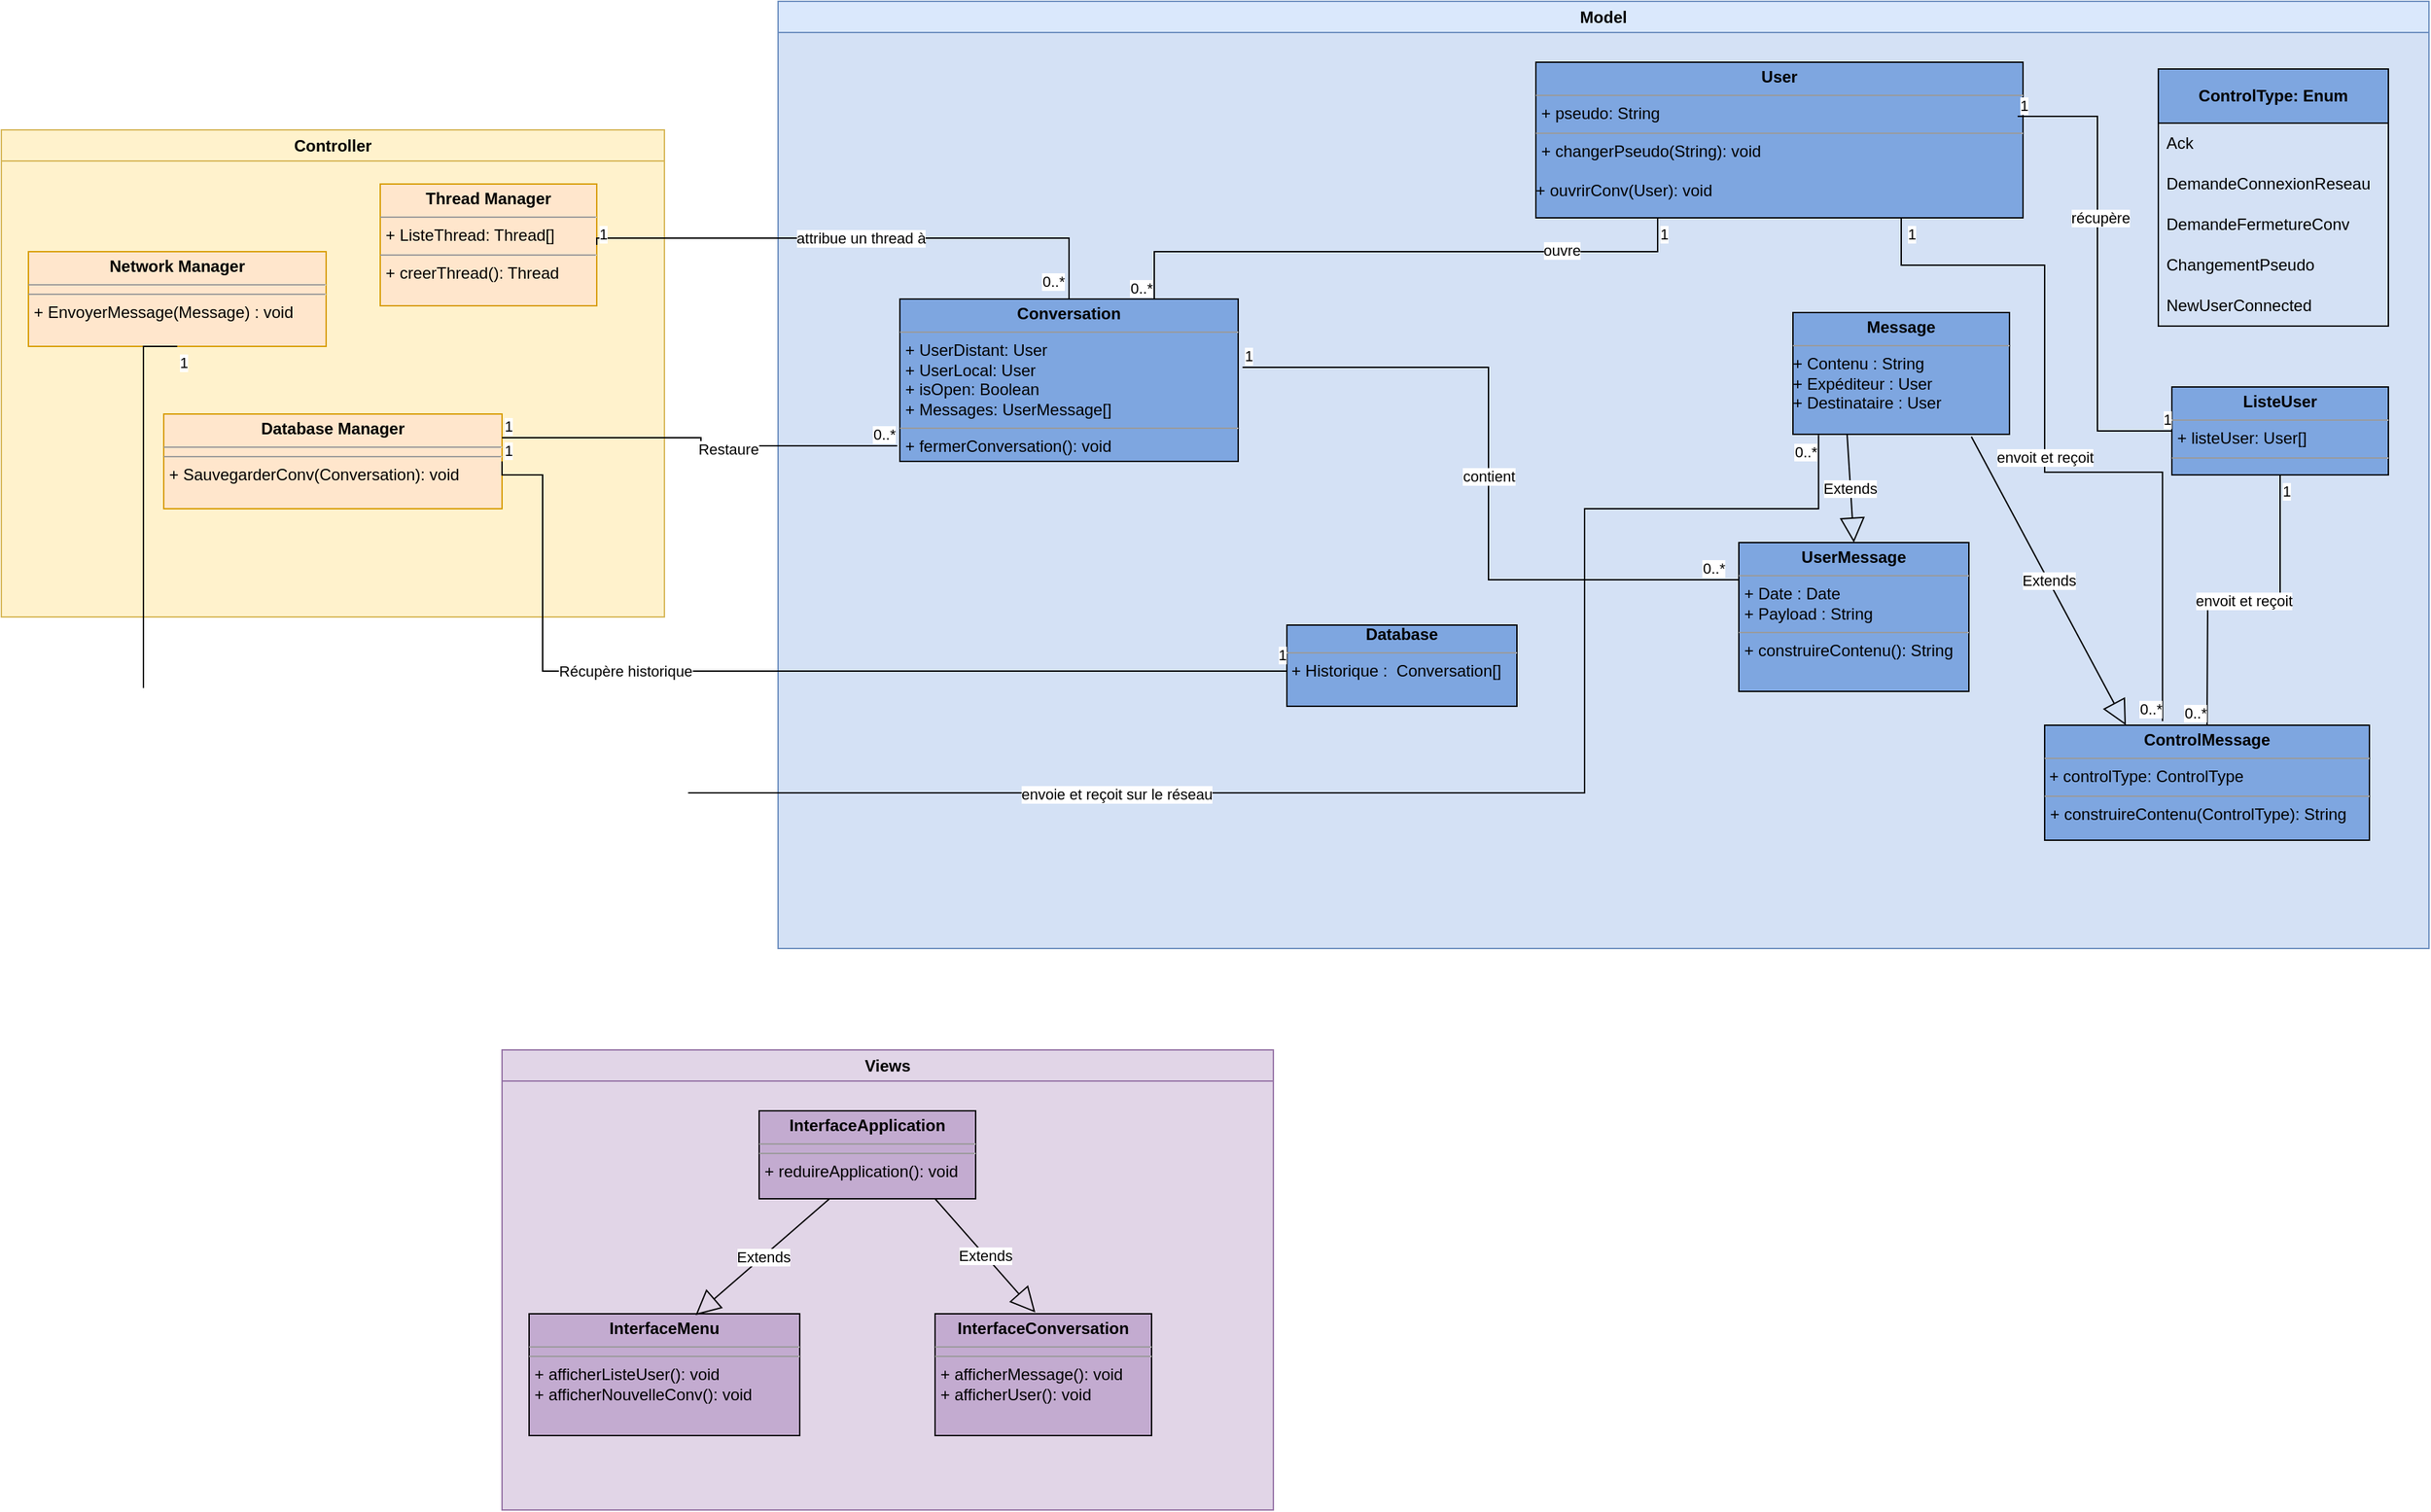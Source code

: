 <mxfile version="20.5.3" type="github">
  <diagram id="C5RBs43oDa-KdzZeNtuy" name="Page-1">
    <mxGraphModel dx="1609" dy="1561" grid="1" gridSize="10" guides="1" tooltips="1" connect="1" arrows="1" fold="1" page="1" pageScale="1" pageWidth="827" pageHeight="1169" math="0" shadow="0">
      <root>
        <mxCell id="WIyWlLk6GJQsqaUBKTNV-0" />
        <mxCell id="WIyWlLk6GJQsqaUBKTNV-1" parent="WIyWlLk6GJQsqaUBKTNV-0" />
        <mxCell id="UPsKfftQwJRPj4qGPjUT-1" value="&lt;div&gt;Controller&lt;/div&gt;" style="swimlane;whiteSpace=wrap;html=1;fillColor=#fff2cc;strokeColor=#d6b656;gradientColor=none;swimlaneFillColor=#FFF2CC;" parent="WIyWlLk6GJQsqaUBKTNV-1" vertex="1">
          <mxGeometry x="-140" y="-230" width="490" height="360" as="geometry">
            <mxRectangle x="150" y="270" width="100" height="30" as="alternateBounds" />
          </mxGeometry>
        </mxCell>
        <mxCell id="UPsKfftQwJRPj4qGPjUT-6" value="&lt;p style=&quot;margin:0px;margin-top:4px;text-align:center;&quot;&gt;&lt;b&gt;Thread Manager&lt;br&gt;&lt;/b&gt;&lt;/p&gt;&lt;hr size=&quot;1&quot;&gt;&lt;p style=&quot;margin:0px;margin-left:4px;&quot;&gt;+ ListeThread: Thread[] &lt;br&gt;&lt;/p&gt;&lt;hr size=&quot;1&quot;&gt;&lt;p style=&quot;margin:0px;margin-left:4px;&quot;&gt;+ creerThread(): Thread&lt;br&gt;&lt;/p&gt;" style="verticalAlign=top;align=left;overflow=fill;fontSize=12;fontFamily=Helvetica;html=1;fillColor=#ffe6cc;strokeColor=#d79b00;" parent="UPsKfftQwJRPj4qGPjUT-1" vertex="1">
          <mxGeometry x="280" y="40" width="160" height="90" as="geometry" />
        </mxCell>
        <mxCell id="UPsKfftQwJRPj4qGPjUT-7" value="&lt;p style=&quot;margin:0px;margin-top:4px;text-align:center;&quot;&gt;&lt;b&gt;Database Manager&lt;br&gt;&lt;/b&gt;&lt;/p&gt;&lt;hr size=&quot;1&quot;&gt;&lt;hr size=&quot;1&quot;&gt;&lt;p style=&quot;margin:0px;margin-left:4px;&quot;&gt;+ SauvegarderConv(Conversation): void&lt;br&gt;&lt;/p&gt;" style="verticalAlign=top;align=left;overflow=fill;fontSize=12;fontFamily=Helvetica;html=1;fillColor=#ffe6cc;strokeColor=#d79b00;" parent="UPsKfftQwJRPj4qGPjUT-1" vertex="1">
          <mxGeometry x="120" y="210" width="250" height="70" as="geometry" />
        </mxCell>
        <mxCell id="UPsKfftQwJRPj4qGPjUT-5" value="&lt;p style=&quot;margin:0px;margin-top:4px;text-align:center;&quot;&gt;&lt;b&gt;Network Manager&lt;br&gt;&lt;/b&gt;&lt;/p&gt;&lt;hr size=&quot;1&quot;&gt;&lt;hr size=&quot;1&quot;&gt;&lt;p style=&quot;margin:0px;margin-left:4px;&quot;&gt;+ EnvoyerMessage(Message) : void&lt;br&gt;&lt;/p&gt;&lt;p style=&quot;margin:0px;margin-left:4px;&quot;&gt;&lt;br&gt;&lt;/p&gt;&lt;p style=&quot;margin:0px;margin-left:4px;&quot;&gt;&lt;br&gt;&lt;/p&gt;" style="verticalAlign=top;align=left;overflow=fill;fontSize=12;fontFamily=Helvetica;html=1;fillColor=#ffe6cc;strokeColor=#d79b00;" parent="UPsKfftQwJRPj4qGPjUT-1" vertex="1">
          <mxGeometry x="20" y="90" width="220" height="70" as="geometry" />
        </mxCell>
        <mxCell id="UPsKfftQwJRPj4qGPjUT-2" value="&lt;div&gt;Views&lt;/div&gt;" style="swimlane;whiteSpace=wrap;html=1;fillColor=#e1d5e7;strokeColor=#9673a6;swimlaneFillColor=#E1D5E7;" parent="WIyWlLk6GJQsqaUBKTNV-1" vertex="1">
          <mxGeometry x="230" y="450" width="570" height="340" as="geometry">
            <mxRectangle x="150" y="270" width="100" height="30" as="alternateBounds" />
          </mxGeometry>
        </mxCell>
        <mxCell id="UPsKfftQwJRPj4qGPjUT-47" value="&lt;p style=&quot;margin:0px;margin-top:4px;text-align:center;&quot;&gt;&lt;b&gt;InterfaceMenu&lt;/b&gt;&lt;br&gt;&lt;/p&gt;&lt;hr size=&quot;1&quot;&gt;&lt;hr size=&quot;1&quot;&gt;&lt;p style=&quot;margin:0px;margin-left:4px;&quot;&gt;+ afficherListeUser(): void&lt;/p&gt;&lt;p style=&quot;margin:0px;margin-left:4px;&quot;&gt;+ afficherNouvelleConv(): void&lt;br&gt;&lt;/p&gt;" style="verticalAlign=top;align=left;overflow=fill;fontSize=12;fontFamily=Helvetica;html=1;fillColor=#C3ABD0;" parent="UPsKfftQwJRPj4qGPjUT-2" vertex="1">
          <mxGeometry x="20" y="195" width="200" height="90" as="geometry" />
        </mxCell>
        <mxCell id="GiMUJ_xKoqUu7y3irece-8" value="&lt;p style=&quot;margin:0px;margin-top:4px;text-align:center;&quot;&gt;&lt;b&gt;InterfaceApplication&lt;/b&gt;&lt;/p&gt;&lt;hr size=&quot;1&quot;&gt;&lt;hr size=&quot;1&quot;&gt;&lt;p style=&quot;margin:0px;margin-left:4px;&quot;&gt;+ reduireApplication(): void &lt;br&gt;&lt;/p&gt;" style="verticalAlign=top;align=left;overflow=fill;fontSize=12;fontFamily=Helvetica;html=1;fillColor=#C3ABD0;" parent="UPsKfftQwJRPj4qGPjUT-2" vertex="1">
          <mxGeometry x="190" y="45" width="160" height="65" as="geometry" />
        </mxCell>
        <mxCell id="UPsKfftQwJRPj4qGPjUT-19" value="&lt;p style=&quot;margin:0px;margin-top:4px;text-align:center;&quot;&gt;&lt;b&gt;InterfaceConversation&lt;/b&gt;&lt;/p&gt;&lt;hr size=&quot;1&quot;&gt;&lt;hr size=&quot;1&quot;&gt;&lt;p style=&quot;margin:0px;margin-left:4px;&quot;&gt;+ afficherMessage(): void&lt;/p&gt;&lt;p style=&quot;margin:0px;margin-left:4px;&quot;&gt;+ afficherUser(): void &lt;br&gt;&lt;/p&gt;" style="verticalAlign=top;align=left;overflow=fill;fontSize=12;fontFamily=Helvetica;html=1;fillColor=#C3ABD0;" parent="UPsKfftQwJRPj4qGPjUT-2" vertex="1">
          <mxGeometry x="320" y="195" width="160" height="90" as="geometry" />
        </mxCell>
        <mxCell id="GiMUJ_xKoqUu7y3irece-9" value="Extends" style="endArrow=block;endSize=16;endFill=0;html=1;rounded=0;entryX=0.463;entryY=-0.011;entryDx=0;entryDy=0;exitX=0.914;exitY=1.019;exitDx=0;exitDy=0;exitPerimeter=0;entryPerimeter=0;" parent="UPsKfftQwJRPj4qGPjUT-2" target="UPsKfftQwJRPj4qGPjUT-19" edge="1">
          <mxGeometry width="160" relative="1" as="geometry">
            <mxPoint x="320.0" y="110" as="sourcePoint" />
            <mxPoint x="378.76" y="227.29" as="targetPoint" />
          </mxGeometry>
        </mxCell>
        <mxCell id="GiMUJ_xKoqUu7y3irece-10" value="Extends" style="endArrow=block;endSize=16;endFill=0;html=1;rounded=0;entryX=0.615;entryY=0.011;entryDx=0;entryDy=0;entryPerimeter=0;exitX=0.325;exitY=1;exitDx=0;exitDy=0;exitPerimeter=0;" parent="UPsKfftQwJRPj4qGPjUT-2" source="GiMUJ_xKoqUu7y3irece-8" target="UPsKfftQwJRPj4qGPjUT-47" edge="1">
          <mxGeometry width="160" relative="1" as="geometry">
            <mxPoint x="230" y="115" as="sourcePoint" />
            <mxPoint x="404.08" y="204.01" as="targetPoint" />
          </mxGeometry>
        </mxCell>
        <mxCell id="UPsKfftQwJRPj4qGPjUT-3" value="&lt;div&gt;Model&lt;/div&gt;" style="swimlane;whiteSpace=wrap;html=1;fillColor=#dae8fc;strokeColor=#6c8ebf;swimlaneFillColor=#D4E1F5;" parent="WIyWlLk6GJQsqaUBKTNV-1" vertex="1">
          <mxGeometry x="434" y="-325" width="1220" height="700" as="geometry">
            <mxRectangle x="150" y="270" width="100" height="30" as="alternateBounds" />
          </mxGeometry>
        </mxCell>
        <mxCell id="UPsKfftQwJRPj4qGPjUT-9" value="&lt;p style=&quot;margin:0px;margin-top:4px;text-align:center;&quot;&gt;&lt;b&gt;Message&lt;/b&gt;&lt;br&gt;&lt;/p&gt;&lt;hr size=&quot;1&quot;&gt;&lt;div&gt;+ Contenu : String &lt;br&gt;&lt;/div&gt;&lt;div&gt;+ Expéditeur : User&lt;/div&gt;&lt;div&gt;+ Destinataire : User&lt;br&gt;&lt;/div&gt;" style="verticalAlign=top;align=left;overflow=fill;fontSize=12;fontFamily=Helvetica;html=1;fillColor=#7EA6E0;" parent="UPsKfftQwJRPj4qGPjUT-3" vertex="1">
          <mxGeometry x="750" y="230" width="160" height="90" as="geometry" />
        </mxCell>
        <mxCell id="UPsKfftQwJRPj4qGPjUT-10" value="&lt;p style=&quot;margin:0px;margin-top:4px;text-align:center;&quot;&gt;&lt;b&gt;Conversation&lt;/b&gt;&lt;/p&gt;&lt;hr size=&quot;1&quot;&gt;&lt;p style=&quot;margin:0px;margin-left:4px;&quot;&gt;+ UserDistant: User&lt;/p&gt;&lt;p style=&quot;margin:0px;margin-left:4px;&quot;&gt;+ UserLocal: User&lt;br&gt;&lt;/p&gt;&lt;p style=&quot;margin:0px;margin-left:4px;&quot;&gt;+ isOpen: Boolean&lt;/p&gt;&lt;p style=&quot;margin:0px;margin-left:4px;&quot;&gt;+ Messages: UserMessage[]&lt;br&gt;&lt;/p&gt;&lt;hr size=&quot;1&quot;&gt;&lt;p style=&quot;margin:0px;margin-left:4px;&quot;&gt;+ fermerConversation(): void&lt;/p&gt;" style="verticalAlign=top;align=left;overflow=fill;fontSize=12;fontFamily=Helvetica;html=1;fillColor=#7EA6E0;" parent="UPsKfftQwJRPj4qGPjUT-3" vertex="1">
          <mxGeometry x="90" y="220" width="250" height="120" as="geometry" />
        </mxCell>
        <mxCell id="UPsKfftQwJRPj4qGPjUT-13" value="contient" style="endArrow=none;html=1;edgeStyle=orthogonalEdgeStyle;rounded=0;entryX=0;entryY=0.25;entryDx=0;entryDy=0;exitX=1.013;exitY=0.421;exitDx=0;exitDy=0;exitPerimeter=0;" parent="UPsKfftQwJRPj4qGPjUT-3" source="UPsKfftQwJRPj4qGPjUT-10" target="UPsKfftQwJRPj4qGPjUT-35" edge="1">
          <mxGeometry relative="1" as="geometry">
            <mxPoint x="170" y="94.5" as="sourcePoint" />
            <mxPoint x="330" y="94.5" as="targetPoint" />
          </mxGeometry>
        </mxCell>
        <mxCell id="UPsKfftQwJRPj4qGPjUT-14" value="1" style="edgeLabel;resizable=0;html=1;align=left;verticalAlign=bottom;" parent="UPsKfftQwJRPj4qGPjUT-13" connectable="0" vertex="1">
          <mxGeometry x="-1" relative="1" as="geometry" />
        </mxCell>
        <mxCell id="UPsKfftQwJRPj4qGPjUT-15" value="&lt;div&gt;0..*&lt;/div&gt;" style="edgeLabel;resizable=0;html=1;align=right;verticalAlign=bottom;" parent="UPsKfftQwJRPj4qGPjUT-13" connectable="0" vertex="1">
          <mxGeometry x="1" relative="1" as="geometry">
            <mxPoint x="-10" as="offset" />
          </mxGeometry>
        </mxCell>
        <mxCell id="UPsKfftQwJRPj4qGPjUT-20" value="&lt;p style=&quot;margin:0px;margin-top:4px;text-align:center;&quot;&gt;&lt;b&gt;User&lt;/b&gt;&lt;/p&gt;&lt;hr size=&quot;1&quot;&gt;&lt;p style=&quot;margin:0px;margin-left:4px;&quot;&gt;+ pseudo: String&lt;/p&gt;&lt;hr size=&quot;1&quot;&gt;&lt;p style=&quot;margin:0px;margin-left:4px;&quot;&gt;+ changerPseudo(String): void&lt;br&gt;&lt;/p&gt;&lt;div&gt;&lt;br&gt;&lt;/div&gt;&lt;div&gt;+ ouvrirConv(User): void&lt;/div&gt;" style="verticalAlign=top;align=left;overflow=fill;fontSize=12;fontFamily=Helvetica;html=1;fillColor=#7EA6E0;" parent="UPsKfftQwJRPj4qGPjUT-3" vertex="1">
          <mxGeometry x="560" y="45" width="360" height="115" as="geometry" />
        </mxCell>
        <mxCell id="UPsKfftQwJRPj4qGPjUT-26" value="" style="endArrow=none;html=1;edgeStyle=orthogonalEdgeStyle;rounded=0;entryX=0.75;entryY=0;entryDx=0;entryDy=0;exitX=0.25;exitY=1;exitDx=0;exitDy=0;" parent="UPsKfftQwJRPj4qGPjUT-3" source="UPsKfftQwJRPj4qGPjUT-20" target="UPsKfftQwJRPj4qGPjUT-10" edge="1">
          <mxGeometry relative="1" as="geometry">
            <mxPoint x="270" y="240" as="sourcePoint" />
            <mxPoint x="430" y="240" as="targetPoint" />
            <Array as="points">
              <mxPoint x="650" y="185" />
              <mxPoint x="278" y="185" />
              <mxPoint x="278" y="220" />
            </Array>
          </mxGeometry>
        </mxCell>
        <mxCell id="UPsKfftQwJRPj4qGPjUT-27" value="1" style="edgeLabel;resizable=0;html=1;align=left;verticalAlign=bottom;" parent="UPsKfftQwJRPj4qGPjUT-26" connectable="0" vertex="1">
          <mxGeometry x="-1" relative="1" as="geometry">
            <mxPoint y="20" as="offset" />
          </mxGeometry>
        </mxCell>
        <mxCell id="UPsKfftQwJRPj4qGPjUT-28" value="0..*" style="edgeLabel;resizable=0;html=1;align=right;verticalAlign=bottom;" parent="UPsKfftQwJRPj4qGPjUT-26" connectable="0" vertex="1">
          <mxGeometry x="1" relative="1" as="geometry" />
        </mxCell>
        <mxCell id="UPsKfftQwJRPj4qGPjUT-29" value="ouvre" style="edgeLabel;html=1;align=center;verticalAlign=middle;resizable=0;points=[];" parent="UPsKfftQwJRPj4qGPjUT-26" vertex="1" connectable="0">
          <mxGeometry x="-0.557" y="-2" relative="1" as="geometry">
            <mxPoint y="1" as="offset" />
          </mxGeometry>
        </mxCell>
        <mxCell id="UPsKfftQwJRPj4qGPjUT-35" value="&lt;p style=&quot;margin:0px;margin-top:4px;text-align:center;&quot;&gt;&lt;b&gt;UserMessage&lt;/b&gt;&lt;br&gt;&lt;/p&gt;&lt;hr size=&quot;1&quot;&gt;&lt;p style=&quot;margin:0px;margin-left:4px;&quot;&gt;+ Date : Date &lt;br&gt;&lt;/p&gt;&lt;p style=&quot;margin:0px;margin-left:4px;&quot;&gt;+ Payload : String&lt;/p&gt;&lt;hr size=&quot;1&quot;&gt;&lt;p style=&quot;margin:0px;margin-left:4px;&quot;&gt;+ construireContenu(): String&lt;br&gt;&lt;/p&gt;" style="verticalAlign=top;align=left;overflow=fill;fontSize=12;fontFamily=Helvetica;html=1;fillColor=#7EA6E0;" parent="UPsKfftQwJRPj4qGPjUT-3" vertex="1">
          <mxGeometry x="710" y="400" width="170" height="110" as="geometry" />
        </mxCell>
        <mxCell id="UPsKfftQwJRPj4qGPjUT-36" value="Extends" style="endArrow=block;endSize=16;endFill=0;html=1;rounded=0;entryX=0.5;entryY=0;entryDx=0;entryDy=0;exitX=0.25;exitY=1;exitDx=0;exitDy=0;" parent="UPsKfftQwJRPj4qGPjUT-3" source="UPsKfftQwJRPj4qGPjUT-9" target="UPsKfftQwJRPj4qGPjUT-35" edge="1">
          <mxGeometry width="160" relative="1" as="geometry">
            <mxPoint x="380" y="220" as="sourcePoint" />
            <mxPoint x="540" y="220" as="targetPoint" />
          </mxGeometry>
        </mxCell>
        <mxCell id="UPsKfftQwJRPj4qGPjUT-40" value="&lt;p style=&quot;margin:0px;margin-top:4px;text-align:center;&quot;&gt;&lt;b&gt;ControlMessage&lt;/b&gt;&lt;br&gt;&lt;/p&gt;&lt;hr size=&quot;1&quot;&gt;&amp;nbsp;+ controlType: ControlType&lt;br&gt;&lt;hr size=&quot;1&quot;&gt;&lt;p style=&quot;margin:0px;margin-left:4px;&quot;&gt;+ construireContenu(ControlType): String&lt;br&gt;&lt;/p&gt;" style="verticalAlign=top;align=left;overflow=fill;fontSize=12;fontFamily=Helvetica;html=1;fillColor=#7EA6E0;" parent="UPsKfftQwJRPj4qGPjUT-3" vertex="1">
          <mxGeometry x="936" y="535" width="240" height="85" as="geometry" />
        </mxCell>
        <mxCell id="UPsKfftQwJRPj4qGPjUT-41" value="&lt;b&gt;ControlType: Enum&lt;/b&gt;" style="swimlane;fontStyle=0;childLayout=stackLayout;horizontal=1;startSize=40;horizontalStack=0;resizeParent=1;resizeParentMax=0;resizeLast=0;collapsible=1;marginBottom=0;whiteSpace=wrap;html=1;fillColor=#7EA6E0;" parent="UPsKfftQwJRPj4qGPjUT-3" vertex="1">
          <mxGeometry x="1020" y="50" width="170" height="190" as="geometry" />
        </mxCell>
        <mxCell id="UPsKfftQwJRPj4qGPjUT-42" value="Ack " style="text;strokeColor=none;fillColor=none;align=left;verticalAlign=middle;spacingLeft=4;spacingRight=4;overflow=hidden;points=[[0,0.5],[1,0.5]];portConstraint=eastwest;rotatable=0;whiteSpace=wrap;html=1;" parent="UPsKfftQwJRPj4qGPjUT-41" vertex="1">
          <mxGeometry y="40" width="170" height="30" as="geometry" />
        </mxCell>
        <mxCell id="UPsKfftQwJRPj4qGPjUT-43" value="DemandeConnexionReseau" style="text;strokeColor=none;fillColor=none;align=left;verticalAlign=middle;spacingLeft=4;spacingRight=4;overflow=hidden;points=[[0,0.5],[1,0.5]];portConstraint=eastwest;rotatable=0;whiteSpace=wrap;html=1;" parent="UPsKfftQwJRPj4qGPjUT-41" vertex="1">
          <mxGeometry y="70" width="170" height="30" as="geometry" />
        </mxCell>
        <mxCell id="UPsKfftQwJRPj4qGPjUT-44" value="DemandeFermetureConv" style="text;strokeColor=none;fillColor=none;align=left;verticalAlign=middle;spacingLeft=4;spacingRight=4;overflow=hidden;points=[[0,0.5],[1,0.5]];portConstraint=eastwest;rotatable=0;whiteSpace=wrap;html=1;" parent="UPsKfftQwJRPj4qGPjUT-41" vertex="1">
          <mxGeometry y="100" width="170" height="30" as="geometry" />
        </mxCell>
        <mxCell id="UPsKfftQwJRPj4qGPjUT-65" value="ChangementPseudo" style="text;strokeColor=none;fillColor=none;align=left;verticalAlign=middle;spacingLeft=4;spacingRight=4;overflow=hidden;points=[[0,0.5],[1,0.5]];portConstraint=eastwest;rotatable=0;whiteSpace=wrap;html=1;" parent="UPsKfftQwJRPj4qGPjUT-41" vertex="1">
          <mxGeometry y="130" width="170" height="30" as="geometry" />
        </mxCell>
        <mxCell id="GiMUJ_xKoqUu7y3irece-7" value="NewUserConnected" style="text;strokeColor=none;fillColor=none;align=left;verticalAlign=middle;spacingLeft=4;spacingRight=4;overflow=hidden;points=[[0,0.5],[1,0.5]];portConstraint=eastwest;rotatable=0;whiteSpace=wrap;html=1;" parent="UPsKfftQwJRPj4qGPjUT-41" vertex="1">
          <mxGeometry y="160" width="170" height="30" as="geometry" />
        </mxCell>
        <mxCell id="UPsKfftQwJRPj4qGPjUT-45" value="Extends" style="endArrow=block;endSize=16;endFill=0;html=1;rounded=0;entryX=0.25;entryY=0;entryDx=0;entryDy=0;exitX=0.824;exitY=1.019;exitDx=0;exitDy=0;exitPerimeter=0;" parent="UPsKfftQwJRPj4qGPjUT-3" source="UPsKfftQwJRPj4qGPjUT-9" target="UPsKfftQwJRPj4qGPjUT-40" edge="1">
          <mxGeometry width="160" relative="1" as="geometry">
            <mxPoint x="750" y="415" as="sourcePoint" />
            <mxPoint x="748.76" y="247.29" as="targetPoint" />
          </mxGeometry>
        </mxCell>
        <mxCell id="UPsKfftQwJRPj4qGPjUT-48" value="&lt;div align=&quot;center&quot;&gt;&lt;b&gt;Database&lt;/b&gt;&lt;br&gt;&lt;/div&gt;&lt;hr size=&quot;1&quot;&gt;&amp;nbsp;+ Historique :&amp;nbsp; Conversation[]&lt;br&gt;&lt;p style=&quot;margin:0px;margin-left:4px;&quot;&gt;&lt;br&gt;&lt;/p&gt;" style="verticalAlign=top;align=left;overflow=fill;fontSize=12;fontFamily=Helvetica;html=1;fillColor=#7EA6E0;" parent="UPsKfftQwJRPj4qGPjUT-3" vertex="1">
          <mxGeometry x="376" y="461" width="170" height="60" as="geometry" />
        </mxCell>
        <mxCell id="UPsKfftQwJRPj4qGPjUT-67" value="&lt;p style=&quot;margin:0px;margin-top:4px;text-align:center;&quot;&gt;&lt;b&gt;ListeUser&lt;/b&gt;&lt;br&gt;&lt;/p&gt;&lt;hr size=&quot;1&quot;&gt;&lt;p style=&quot;margin:0px;margin-left:4px;&quot;&gt;+ listeUser: User[]&lt;br&gt;&lt;/p&gt;&lt;hr size=&quot;1&quot;&gt;&lt;p style=&quot;margin:0px;margin-left:4px;&quot;&gt;&lt;br&gt;&lt;/p&gt;" style="verticalAlign=top;align=left;overflow=fill;fontSize=12;fontFamily=Helvetica;html=1;fillColor=#7EA6E0;" parent="UPsKfftQwJRPj4qGPjUT-3" vertex="1">
          <mxGeometry x="1030" y="285" width="160" height="65" as="geometry" />
        </mxCell>
        <mxCell id="GiMUJ_xKoqUu7y3irece-11" value="envoit et reçoit" style="endArrow=none;html=1;edgeStyle=orthogonalEdgeStyle;rounded=0;exitX=0.75;exitY=1;exitDx=0;exitDy=0;entryX=0.363;entryY=-0.035;entryDx=0;entryDy=0;entryPerimeter=0;" parent="UPsKfftQwJRPj4qGPjUT-3" source="UPsKfftQwJRPj4qGPjUT-20" target="UPsKfftQwJRPj4qGPjUT-40" edge="1">
          <mxGeometry relative="1" as="geometry">
            <mxPoint x="660" y="240" as="sourcePoint" />
            <mxPoint x="1026" y="485" as="targetPoint" />
            <Array as="points">
              <mxPoint x="830" y="195" />
              <mxPoint x="936" y="195" />
              <mxPoint x="936" y="348" />
              <mxPoint x="1023" y="348" />
            </Array>
          </mxGeometry>
        </mxCell>
        <mxCell id="GiMUJ_xKoqUu7y3irece-12" value="1" style="edgeLabel;resizable=0;html=1;align=left;verticalAlign=bottom;" parent="GiMUJ_xKoqUu7y3irece-11" connectable="0" vertex="1">
          <mxGeometry x="-1" relative="1" as="geometry">
            <mxPoint x="3" y="20" as="offset" />
          </mxGeometry>
        </mxCell>
        <mxCell id="GiMUJ_xKoqUu7y3irece-13" value="&lt;div&gt;0..*&lt;/div&gt;" style="edgeLabel;resizable=0;html=1;align=right;verticalAlign=bottom;" parent="GiMUJ_xKoqUu7y3irece-11" connectable="0" vertex="1">
          <mxGeometry x="1" relative="1" as="geometry" />
        </mxCell>
        <mxCell id="GiMUJ_xKoqUu7y3irece-15" value="envoit et reçoit" style="endArrow=none;html=1;edgeStyle=orthogonalEdgeStyle;rounded=0;exitX=0.5;exitY=1;exitDx=0;exitDy=0;" parent="UPsKfftQwJRPj4qGPjUT-3" source="UPsKfftQwJRPj4qGPjUT-67" edge="1">
          <mxGeometry relative="1" as="geometry">
            <mxPoint x="576" y="415" as="sourcePoint" />
            <mxPoint x="1056" y="535" as="targetPoint" />
          </mxGeometry>
        </mxCell>
        <mxCell id="GiMUJ_xKoqUu7y3irece-16" value="1" style="edgeLabel;resizable=0;html=1;align=left;verticalAlign=bottom;" parent="GiMUJ_xKoqUu7y3irece-15" connectable="0" vertex="1">
          <mxGeometry x="-1" relative="1" as="geometry">
            <mxPoint y="20" as="offset" />
          </mxGeometry>
        </mxCell>
        <mxCell id="GiMUJ_xKoqUu7y3irece-17" value="0..*" style="edgeLabel;resizable=0;html=1;align=right;verticalAlign=bottom;" parent="GiMUJ_xKoqUu7y3irece-15" connectable="0" vertex="1">
          <mxGeometry x="1" relative="1" as="geometry" />
        </mxCell>
        <mxCell id="4_mzQuEW0lg58dezS10a-0" value="" style="endArrow=none;html=1;edgeStyle=orthogonalEdgeStyle;rounded=0;entryX=0;entryY=0.5;entryDx=0;entryDy=0;exitX=0.989;exitY=0.348;exitDx=0;exitDy=0;exitPerimeter=0;" parent="UPsKfftQwJRPj4qGPjUT-3" source="UPsKfftQwJRPj4qGPjUT-20" target="UPsKfftQwJRPj4qGPjUT-67" edge="1">
          <mxGeometry relative="1" as="geometry">
            <mxPoint x="826" y="315" as="sourcePoint" />
            <mxPoint x="986" y="315" as="targetPoint" />
          </mxGeometry>
        </mxCell>
        <mxCell id="4_mzQuEW0lg58dezS10a-1" value="1" style="edgeLabel;resizable=0;html=1;align=left;verticalAlign=bottom;" parent="4_mzQuEW0lg58dezS10a-0" connectable="0" vertex="1">
          <mxGeometry x="-1" relative="1" as="geometry" />
        </mxCell>
        <mxCell id="4_mzQuEW0lg58dezS10a-2" value="1" style="edgeLabel;resizable=0;html=1;align=right;verticalAlign=bottom;" parent="4_mzQuEW0lg58dezS10a-0" connectable="0" vertex="1">
          <mxGeometry x="1" relative="1" as="geometry" />
        </mxCell>
        <mxCell id="4_mzQuEW0lg58dezS10a-3" value="récupère" style="edgeLabel;html=1;align=center;verticalAlign=middle;resizable=0;points=[];" parent="4_mzQuEW0lg58dezS10a-0" vertex="1" connectable="0">
          <mxGeometry x="-0.227" y="2" relative="1" as="geometry">
            <mxPoint as="offset" />
          </mxGeometry>
        </mxCell>
        <mxCell id="UPsKfftQwJRPj4qGPjUT-16" value="attribue un thread à" style="endArrow=none;html=1;edgeStyle=orthogonalEdgeStyle;rounded=0;exitX=1;exitY=0.5;exitDx=0;exitDy=0;entryX=0.5;entryY=0;entryDx=0;entryDy=0;" parent="WIyWlLk6GJQsqaUBKTNV-1" source="UPsKfftQwJRPj4qGPjUT-6" target="UPsKfftQwJRPj4qGPjUT-10" edge="1">
          <mxGeometry relative="1" as="geometry">
            <mxPoint x="630" y="300" as="sourcePoint" />
            <mxPoint x="663" y="70" as="targetPoint" />
            <Array as="points">
              <mxPoint x="300" y="-150" />
              <mxPoint x="649" y="-150" />
            </Array>
          </mxGeometry>
        </mxCell>
        <mxCell id="UPsKfftQwJRPj4qGPjUT-17" value="1" style="edgeLabel;resizable=0;html=1;align=left;verticalAlign=bottom;" parent="UPsKfftQwJRPj4qGPjUT-16" connectable="0" vertex="1">
          <mxGeometry x="-1" relative="1" as="geometry" />
        </mxCell>
        <mxCell id="UPsKfftQwJRPj4qGPjUT-18" value="0..*" style="edgeLabel;resizable=0;html=1;align=right;verticalAlign=bottom;" parent="UPsKfftQwJRPj4qGPjUT-16" connectable="0" vertex="1">
          <mxGeometry x="1" relative="1" as="geometry">
            <mxPoint x="-3" y="-5" as="offset" />
          </mxGeometry>
        </mxCell>
        <mxCell id="UPsKfftQwJRPj4qGPjUT-30" value="" style="endArrow=none;html=1;edgeStyle=orthogonalEdgeStyle;rounded=0;entryX=0.118;entryY=1.007;entryDx=0;entryDy=0;exitX=0.5;exitY=1;exitDx=0;exitDy=0;entryPerimeter=0;" parent="WIyWlLk6GJQsqaUBKTNV-1" source="UPsKfftQwJRPj4qGPjUT-5" target="UPsKfftQwJRPj4qGPjUT-9" edge="1">
          <mxGeometry relative="1" as="geometry">
            <mxPoint x="480" y="410" as="sourcePoint" />
            <mxPoint x="640" y="410" as="targetPoint" />
            <Array as="points">
              <mxPoint x="-35" y="260" />
              <mxPoint x="1030" y="260" />
              <mxPoint x="1030" y="50" />
              <mxPoint x="1203" y="50" />
            </Array>
          </mxGeometry>
        </mxCell>
        <mxCell id="UPsKfftQwJRPj4qGPjUT-31" value="1" style="edgeLabel;resizable=0;html=1;align=left;verticalAlign=bottom;" parent="UPsKfftQwJRPj4qGPjUT-30" connectable="0" vertex="1">
          <mxGeometry x="-1" relative="1" as="geometry">
            <mxPoint y="20" as="offset" />
          </mxGeometry>
        </mxCell>
        <mxCell id="UPsKfftQwJRPj4qGPjUT-32" value="0..*" style="edgeLabel;resizable=0;html=1;align=right;verticalAlign=bottom;" parent="UPsKfftQwJRPj4qGPjUT-30" connectable="0" vertex="1">
          <mxGeometry x="1" relative="1" as="geometry">
            <mxPoint y="21" as="offset" />
          </mxGeometry>
        </mxCell>
        <mxCell id="UPsKfftQwJRPj4qGPjUT-33" value="envoie et reçoit sur le réseau" style="edgeLabel;html=1;align=center;verticalAlign=middle;resizable=0;points=[];" parent="UPsKfftQwJRPj4qGPjUT-30" vertex="1" connectable="0">
          <mxGeometry x="0.156" y="-1" relative="1" as="geometry">
            <mxPoint as="offset" />
          </mxGeometry>
        </mxCell>
        <mxCell id="UPsKfftQwJRPj4qGPjUT-49" value="" style="endArrow=none;html=1;edgeStyle=orthogonalEdgeStyle;rounded=0;entryX=0;entryY=0.5;entryDx=0;entryDy=0;exitX=1;exitY=0.5;exitDx=0;exitDy=0;" parent="WIyWlLk6GJQsqaUBKTNV-1" source="UPsKfftQwJRPj4qGPjUT-7" target="UPsKfftQwJRPj4qGPjUT-48" edge="1">
          <mxGeometry relative="1" as="geometry">
            <mxPoint x="410" y="90" as="sourcePoint" />
            <mxPoint x="570" y="90" as="targetPoint" />
            <Array as="points">
              <mxPoint x="260" y="25" />
              <mxPoint x="260" y="170" />
              <mxPoint x="810" y="170" />
            </Array>
          </mxGeometry>
        </mxCell>
        <mxCell id="UPsKfftQwJRPj4qGPjUT-50" value="1" style="edgeLabel;resizable=0;html=1;align=left;verticalAlign=bottom;" parent="UPsKfftQwJRPj4qGPjUT-49" connectable="0" vertex="1">
          <mxGeometry x="-1" relative="1" as="geometry" />
        </mxCell>
        <mxCell id="UPsKfftQwJRPj4qGPjUT-51" value="1" style="edgeLabel;resizable=0;html=1;align=right;verticalAlign=bottom;" parent="UPsKfftQwJRPj4qGPjUT-49" connectable="0" vertex="1">
          <mxGeometry x="1" relative="1" as="geometry" />
        </mxCell>
        <mxCell id="UPsKfftQwJRPj4qGPjUT-52" value="Récupère historique" style="edgeLabel;html=1;align=center;verticalAlign=middle;resizable=0;points=[];" parent="UPsKfftQwJRPj4qGPjUT-49" vertex="1" connectable="0">
          <mxGeometry x="-0.334" relative="1" as="geometry">
            <mxPoint as="offset" />
          </mxGeometry>
        </mxCell>
        <mxCell id="UPsKfftQwJRPj4qGPjUT-53" value="" style="endArrow=none;html=1;edgeStyle=orthogonalEdgeStyle;rounded=0;exitX=1;exitY=0.25;exitDx=0;exitDy=0;entryX=-0.008;entryY=0.904;entryDx=0;entryDy=0;entryPerimeter=0;" parent="WIyWlLk6GJQsqaUBKTNV-1" source="UPsKfftQwJRPj4qGPjUT-7" target="UPsKfftQwJRPj4qGPjUT-10" edge="1">
          <mxGeometry relative="1" as="geometry">
            <mxPoint x="620" y="-130" as="sourcePoint" />
            <mxPoint x="780" y="-130" as="targetPoint" />
          </mxGeometry>
        </mxCell>
        <mxCell id="UPsKfftQwJRPj4qGPjUT-54" value="1" style="edgeLabel;resizable=0;html=1;align=left;verticalAlign=bottom;" parent="UPsKfftQwJRPj4qGPjUT-53" connectable="0" vertex="1">
          <mxGeometry x="-1" relative="1" as="geometry" />
        </mxCell>
        <mxCell id="UPsKfftQwJRPj4qGPjUT-55" value="0..*" style="edgeLabel;resizable=0;html=1;align=right;verticalAlign=bottom;" parent="UPsKfftQwJRPj4qGPjUT-53" connectable="0" vertex="1">
          <mxGeometry x="1" relative="1" as="geometry" />
        </mxCell>
        <mxCell id="UPsKfftQwJRPj4qGPjUT-56" value="Restaure" style="edgeLabel;html=1;align=center;verticalAlign=middle;resizable=0;points=[];" parent="UPsKfftQwJRPj4qGPjUT-53" vertex="1" connectable="0">
          <mxGeometry x="0.159" y="-2" relative="1" as="geometry">
            <mxPoint as="offset" />
          </mxGeometry>
        </mxCell>
      </root>
    </mxGraphModel>
  </diagram>
</mxfile>
